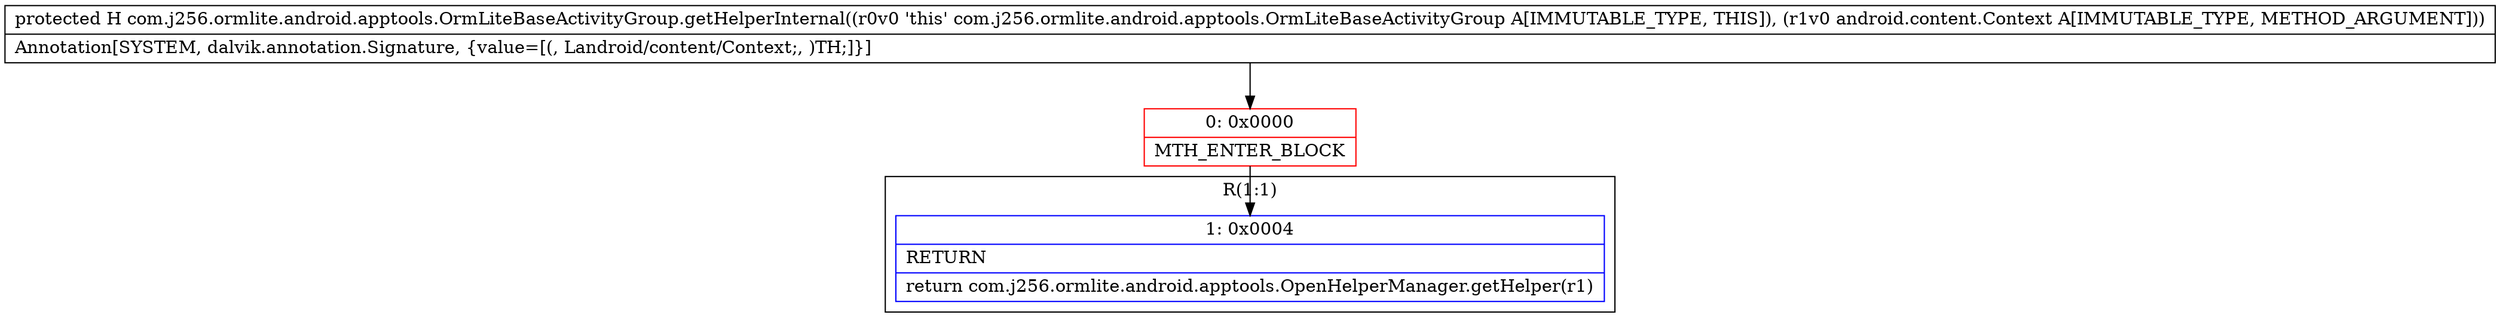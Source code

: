 digraph "CFG forcom.j256.ormlite.android.apptools.OrmLiteBaseActivityGroup.getHelperInternal(Landroid\/content\/Context;)Lcom\/j256\/ormlite\/android\/apptools\/OrmLiteSqliteOpenHelper;" {
subgraph cluster_Region_677240003 {
label = "R(1:1)";
node [shape=record,color=blue];
Node_1 [shape=record,label="{1\:\ 0x0004|RETURN\l|return com.j256.ormlite.android.apptools.OpenHelperManager.getHelper(r1)\l}"];
}
Node_0 [shape=record,color=red,label="{0\:\ 0x0000|MTH_ENTER_BLOCK\l}"];
MethodNode[shape=record,label="{protected H com.j256.ormlite.android.apptools.OrmLiteBaseActivityGroup.getHelperInternal((r0v0 'this' com.j256.ormlite.android.apptools.OrmLiteBaseActivityGroup A[IMMUTABLE_TYPE, THIS]), (r1v0 android.content.Context A[IMMUTABLE_TYPE, METHOD_ARGUMENT]))  | Annotation[SYSTEM, dalvik.annotation.Signature, \{value=[(, Landroid\/content\/Context;, )TH;]\}]\l}"];
MethodNode -> Node_0;
Node_0 -> Node_1;
}

